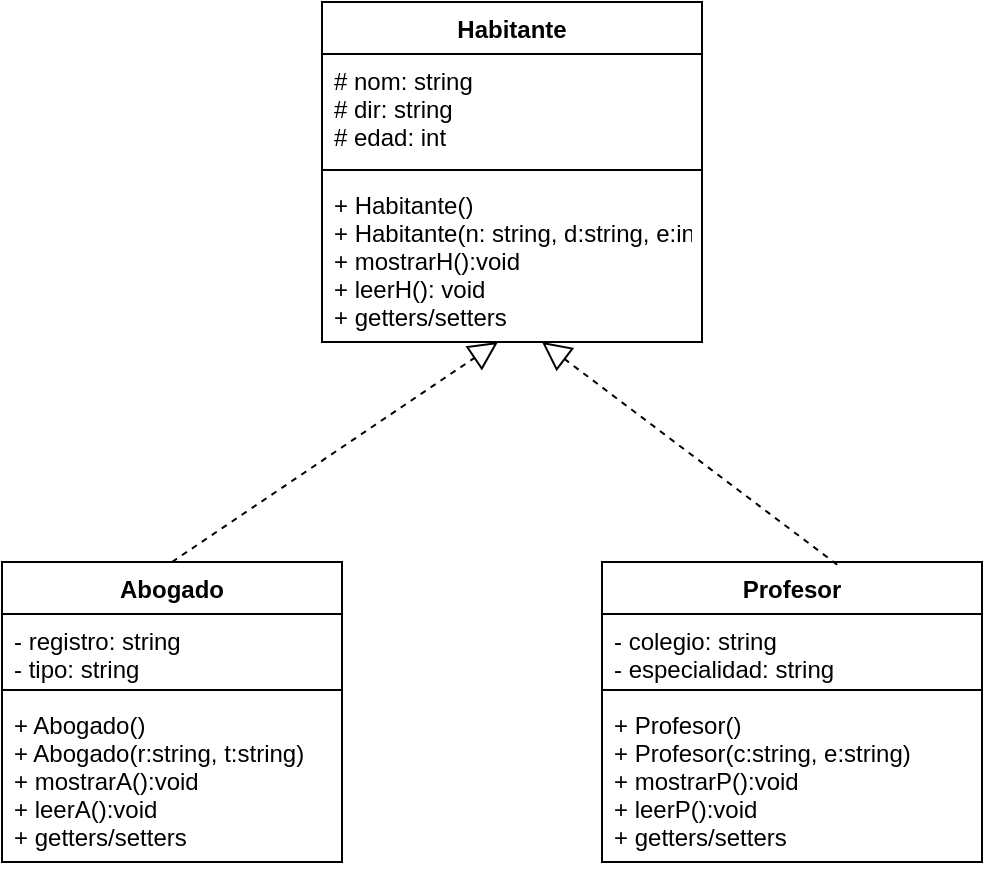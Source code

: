 <mxfile version="16.4.5" type="device"><diagram id="0tK8i5uaJkOgJOn58Blf" name="Page-1"><mxGraphModel dx="750" dy="465" grid="1" gridSize="10" guides="1" tooltips="1" connect="1" arrows="1" fold="1" page="1" pageScale="1" pageWidth="827" pageHeight="1169" math="0" shadow="0"><root><mxCell id="0"/><mxCell id="1" parent="0"/><mxCell id="DwGn0QRGNgGKD-qP-XAn-1" value="Habitante" style="swimlane;fontStyle=1;align=center;verticalAlign=top;childLayout=stackLayout;horizontal=1;startSize=26;horizontalStack=0;resizeParent=1;resizeParentMax=0;resizeLast=0;collapsible=1;marginBottom=0;" parent="1" vertex="1"><mxGeometry x="350" y="110" width="190" height="170" as="geometry"/></mxCell><mxCell id="DwGn0QRGNgGKD-qP-XAn-2" value="# nom: string&#10;# dir: string&#10;# edad: int" style="text;strokeColor=none;fillColor=none;align=left;verticalAlign=top;spacingLeft=4;spacingRight=4;overflow=hidden;rotatable=0;points=[[0,0.5],[1,0.5]];portConstraint=eastwest;" parent="DwGn0QRGNgGKD-qP-XAn-1" vertex="1"><mxGeometry y="26" width="190" height="54" as="geometry"/></mxCell><mxCell id="DwGn0QRGNgGKD-qP-XAn-3" value="" style="line;strokeWidth=1;fillColor=none;align=left;verticalAlign=middle;spacingTop=-1;spacingLeft=3;spacingRight=3;rotatable=0;labelPosition=right;points=[];portConstraint=eastwest;" parent="DwGn0QRGNgGKD-qP-XAn-1" vertex="1"><mxGeometry y="80" width="190" height="8" as="geometry"/></mxCell><mxCell id="DwGn0QRGNgGKD-qP-XAn-4" value="+ Habitante()&#10;+ Habitante(n: string, d:string, e:int) &#10;+ mostrarH():void&#10;+ leerH(): void&#10;+ getters/setters" style="text;strokeColor=none;fillColor=none;align=left;verticalAlign=top;spacingLeft=4;spacingRight=4;overflow=hidden;rotatable=0;points=[[0,0.5],[1,0.5]];portConstraint=eastwest;" parent="DwGn0QRGNgGKD-qP-XAn-1" vertex="1"><mxGeometry y="88" width="190" height="82" as="geometry"/></mxCell><mxCell id="DwGn0QRGNgGKD-qP-XAn-6" value="Profesor" style="swimlane;fontStyle=1;align=center;verticalAlign=top;childLayout=stackLayout;horizontal=1;startSize=26;horizontalStack=0;resizeParent=1;resizeParentMax=0;resizeLast=0;collapsible=1;marginBottom=0;" parent="1" vertex="1"><mxGeometry x="490" y="390" width="190" height="150" as="geometry"/></mxCell><mxCell id="DwGn0QRGNgGKD-qP-XAn-7" value="- colegio: string&#10;- especialidad: string" style="text;strokeColor=none;fillColor=none;align=left;verticalAlign=top;spacingLeft=4;spacingRight=4;overflow=hidden;rotatable=0;points=[[0,0.5],[1,0.5]];portConstraint=eastwest;" parent="DwGn0QRGNgGKD-qP-XAn-6" vertex="1"><mxGeometry y="26" width="190" height="34" as="geometry"/></mxCell><mxCell id="DwGn0QRGNgGKD-qP-XAn-8" value="" style="line;strokeWidth=1;fillColor=none;align=left;verticalAlign=middle;spacingTop=-1;spacingLeft=3;spacingRight=3;rotatable=0;labelPosition=right;points=[];portConstraint=eastwest;" parent="DwGn0QRGNgGKD-qP-XAn-6" vertex="1"><mxGeometry y="60" width="190" height="8" as="geometry"/></mxCell><mxCell id="DwGn0QRGNgGKD-qP-XAn-9" value="+ Profesor()&#10;+ Profesor(c:string, e:string)&#10;+ mostrarP():void&#10;+ leerP():void&#10;+ getters/setters" style="text;strokeColor=none;fillColor=none;align=left;verticalAlign=top;spacingLeft=4;spacingRight=4;overflow=hidden;rotatable=0;points=[[0,0.5],[1,0.5]];portConstraint=eastwest;" parent="DwGn0QRGNgGKD-qP-XAn-6" vertex="1"><mxGeometry y="68" width="190" height="82" as="geometry"/></mxCell><mxCell id="DwGn0QRGNgGKD-qP-XAn-10" value="Abogado" style="swimlane;fontStyle=1;align=center;verticalAlign=top;childLayout=stackLayout;horizontal=1;startSize=26;horizontalStack=0;resizeParent=1;resizeParentMax=0;resizeLast=0;collapsible=1;marginBottom=0;" parent="1" vertex="1"><mxGeometry x="190" y="390" width="170" height="150" as="geometry"/></mxCell><mxCell id="DwGn0QRGNgGKD-qP-XAn-11" value="- registro: string&#10;- tipo: string" style="text;strokeColor=none;fillColor=none;align=left;verticalAlign=top;spacingLeft=4;spacingRight=4;overflow=hidden;rotatable=0;points=[[0,0.5],[1,0.5]];portConstraint=eastwest;" parent="DwGn0QRGNgGKD-qP-XAn-10" vertex="1"><mxGeometry y="26" width="170" height="34" as="geometry"/></mxCell><mxCell id="DwGn0QRGNgGKD-qP-XAn-12" value="" style="line;strokeWidth=1;fillColor=none;align=left;verticalAlign=middle;spacingTop=-1;spacingLeft=3;spacingRight=3;rotatable=0;labelPosition=right;points=[];portConstraint=eastwest;" parent="DwGn0QRGNgGKD-qP-XAn-10" vertex="1"><mxGeometry y="60" width="170" height="8" as="geometry"/></mxCell><mxCell id="DwGn0QRGNgGKD-qP-XAn-13" value="+ Abogado()&#10;+ Abogado(r:string, t:string)&#10;+ mostrarA():void&#10;+ leerA():void&#10;+ getters/setters" style="text;strokeColor=none;fillColor=none;align=left;verticalAlign=top;spacingLeft=4;spacingRight=4;overflow=hidden;rotatable=0;points=[[0,0.5],[1,0.5]];portConstraint=eastwest;" parent="DwGn0QRGNgGKD-qP-XAn-10" vertex="1"><mxGeometry y="68" width="170" height="82" as="geometry"/></mxCell><mxCell id="DwGn0QRGNgGKD-qP-XAn-14" value="" style="endArrow=block;dashed=1;endFill=0;endSize=12;html=1;rounded=0;exitX=0.619;exitY=0.009;exitDx=0;exitDy=0;exitPerimeter=0;" parent="1" source="DwGn0QRGNgGKD-qP-XAn-6" edge="1"><mxGeometry width="160" relative="1" as="geometry"><mxPoint x="390" y="389" as="sourcePoint"/><mxPoint x="460" y="280" as="targetPoint"/></mxGeometry></mxCell><mxCell id="DwGn0QRGNgGKD-qP-XAn-15" value="" style="endArrow=block;dashed=1;endFill=0;endSize=12;html=1;rounded=0;exitX=0.5;exitY=0;exitDx=0;exitDy=0;entryX=0.463;entryY=1;entryDx=0;entryDy=0;entryPerimeter=0;" parent="1" source="DwGn0QRGNgGKD-qP-XAn-10" target="DwGn0QRGNgGKD-qP-XAn-4" edge="1"><mxGeometry width="160" relative="1" as="geometry"><mxPoint x="330" y="370" as="sourcePoint"/><mxPoint x="410" y="290" as="targetPoint"/></mxGeometry></mxCell></root></mxGraphModel></diagram></mxfile>